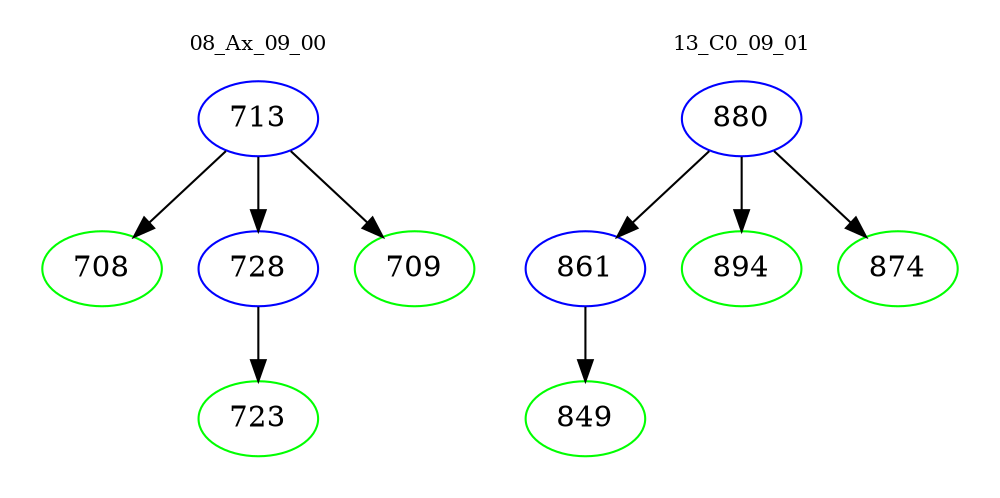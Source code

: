 digraph{
subgraph cluster_0 {
color = white
label = "08_Ax_09_00";
fontsize=10;
T0_713 [label="713", color="blue"]
T0_713 -> T0_708 [color="black"]
T0_708 [label="708", color="green"]
T0_713 -> T0_728 [color="black"]
T0_728 [label="728", color="blue"]
T0_728 -> T0_723 [color="black"]
T0_723 [label="723", color="green"]
T0_713 -> T0_709 [color="black"]
T0_709 [label="709", color="green"]
}
subgraph cluster_1 {
color = white
label = "13_C0_09_01";
fontsize=10;
T1_880 [label="880", color="blue"]
T1_880 -> T1_861 [color="black"]
T1_861 [label="861", color="blue"]
T1_861 -> T1_849 [color="black"]
T1_849 [label="849", color="green"]
T1_880 -> T1_894 [color="black"]
T1_894 [label="894", color="green"]
T1_880 -> T1_874 [color="black"]
T1_874 [label="874", color="green"]
}
}
